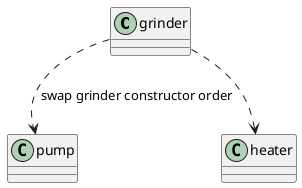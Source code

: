 @startuml uml_dumper.png

"grinder" ..> "pump" : swap grinder constructor order
"grinder" ..> "heater"

@enduml



